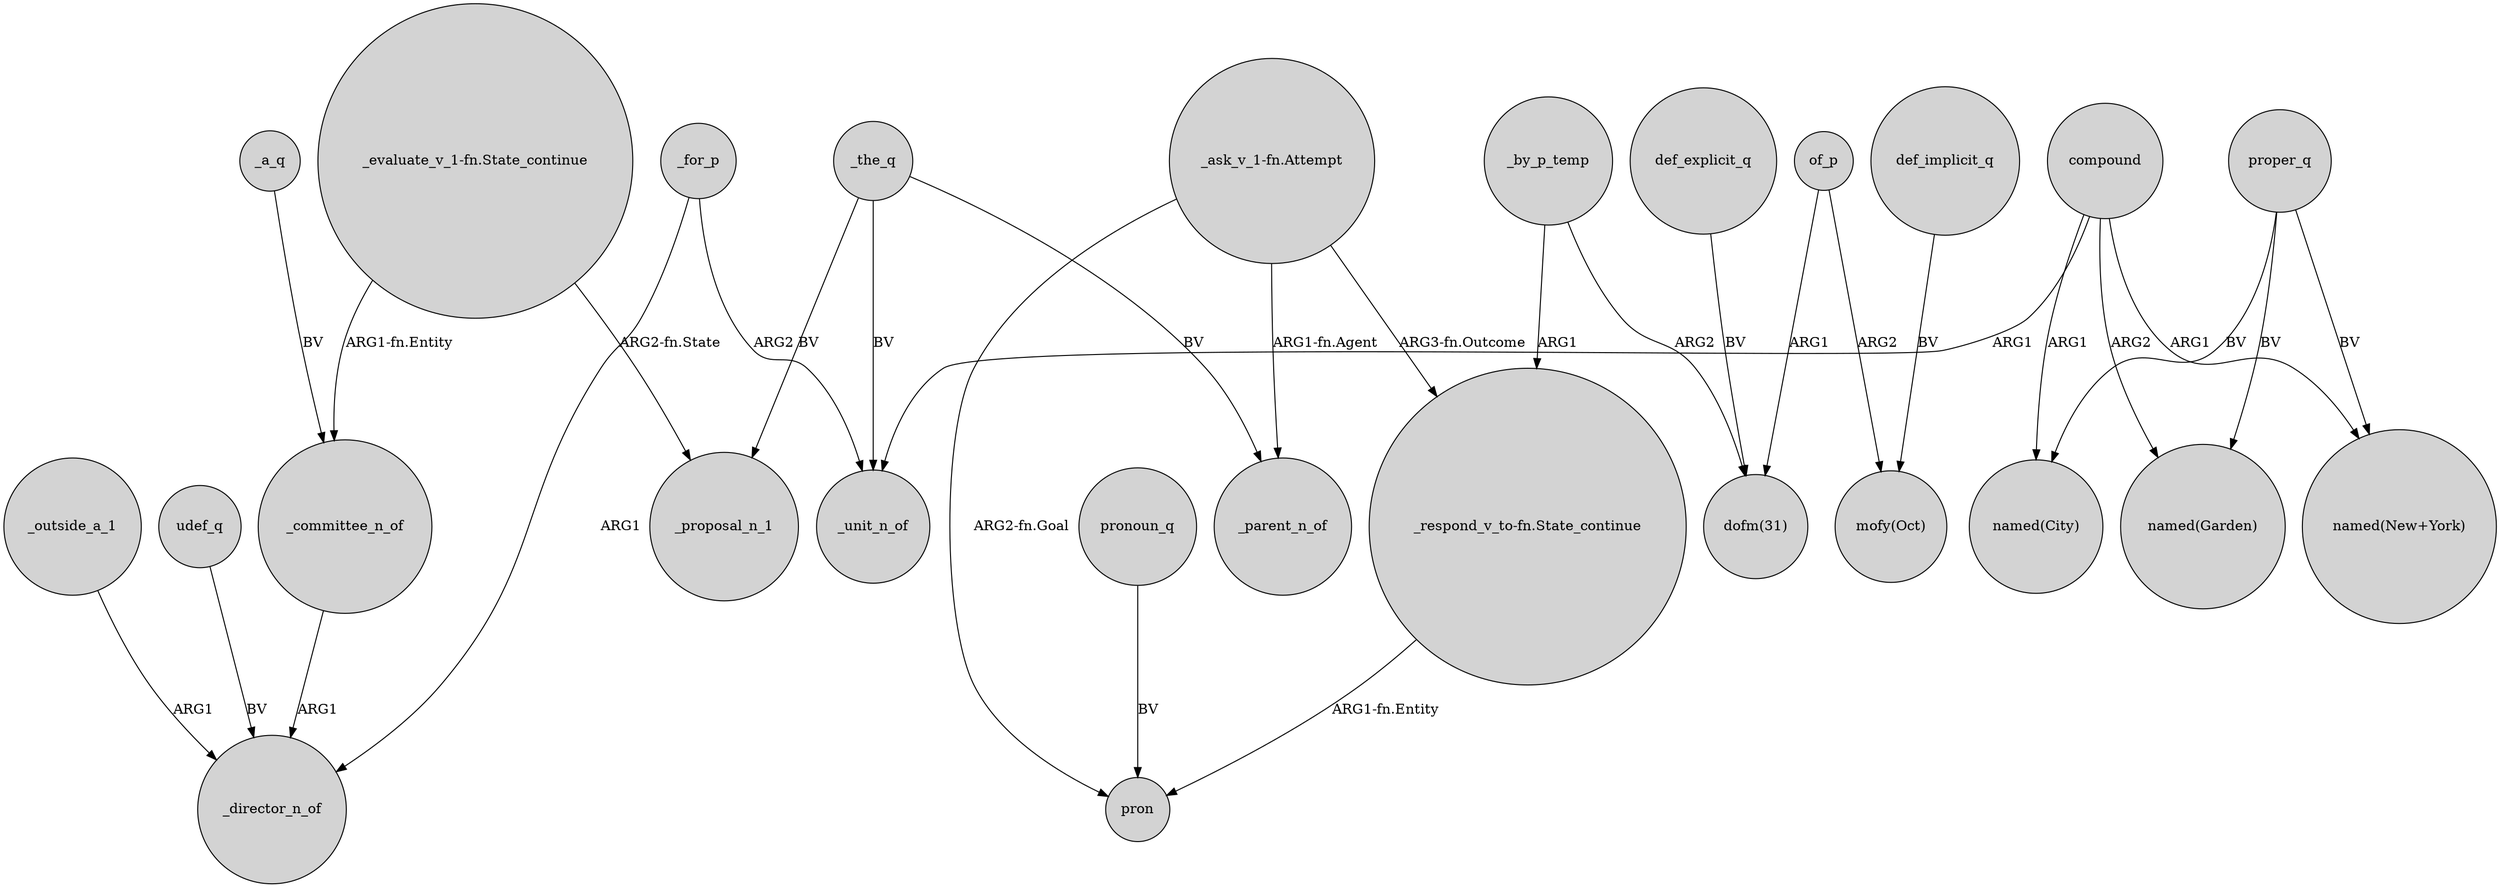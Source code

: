 digraph {
	node [shape=circle style=filled]
	udef_q -> _director_n_of [label=BV]
	compound -> "named(City)" [label=ARG1]
	proper_q -> "named(Garden)" [label=BV]
	_by_p_temp -> "dofm(31)" [label=ARG2]
	"_respond_v_to-fn.State_continue" -> pron [label="ARG1-fn.Entity"]
	_the_q -> _parent_n_of [label=BV]
	of_p -> "mofy(Oct)" [label=ARG2]
	compound -> "named(Garden)" [label=ARG2]
	_committee_n_of -> _director_n_of [label=ARG1]
	_the_q -> _proposal_n_1 [label=BV]
	proper_q -> "named(New+York)" [label=BV]
	of_p -> "dofm(31)" [label=ARG1]
	"_ask_v_1-fn.Attempt" -> "_respond_v_to-fn.State_continue" [label="ARG3-fn.Outcome"]
	pronoun_q -> pron [label=BV]
	_for_p -> _unit_n_of [label=ARG2]
	"_evaluate_v_1-fn.State_continue" -> _committee_n_of [label="ARG1-fn.Entity"]
	_a_q -> _committee_n_of [label=BV]
	"_ask_v_1-fn.Attempt" -> pron [label="ARG2-fn.Goal"]
	proper_q -> "named(City)" [label=BV]
	def_implicit_q -> "mofy(Oct)" [label=BV]
	def_explicit_q -> "dofm(31)" [label=BV]
	"_ask_v_1-fn.Attempt" -> _parent_n_of [label="ARG1-fn.Agent"]
	compound -> "named(New+York)" [label=ARG1]
	compound -> _unit_n_of [label=ARG1]
	"_evaluate_v_1-fn.State_continue" -> _proposal_n_1 [label="ARG2-fn.State"]
	_by_p_temp -> "_respond_v_to-fn.State_continue" [label=ARG1]
	_the_q -> _unit_n_of [label=BV]
	_outside_a_1 -> _director_n_of [label=ARG1]
	_for_p -> _director_n_of [label=ARG1]
}
